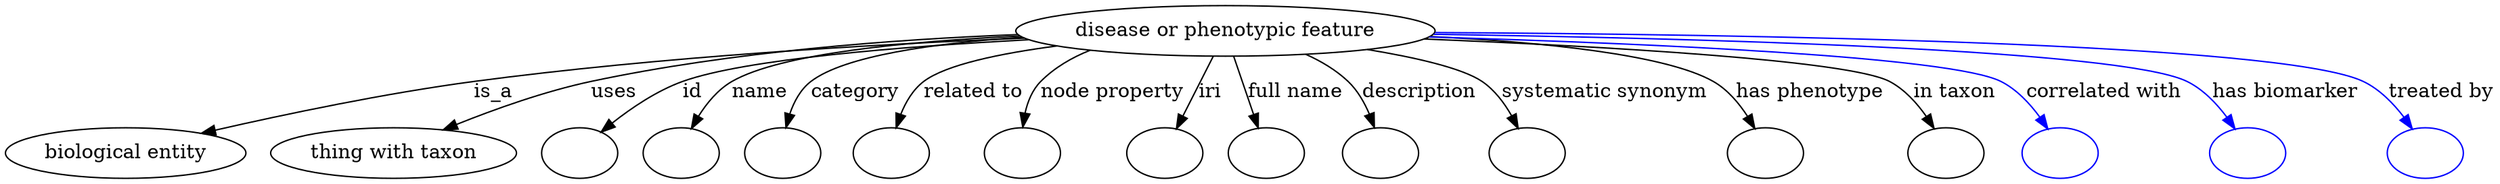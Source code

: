digraph {
	graph [bb="0,0,1469.4,122"];
	node [label="\N"];
	"disease or phenotypic feature"	 [height=0.5,
		label="disease or phenotypic feature",
		pos="741.82,104",
		width=3.1523];
	"biological entity"	 [height=0.5,
		pos="67.823,18",
		width=1.884];
	"disease or phenotypic feature" -> "biological entity"	 [label=is_a,
		lp="304.1,61",
		pos="e,118.74,30.024 631.89,99.309 540.59,94.43 407.48,85.037 292.27,68 225.93,58.191 210.24,50.744 144.82,36 139.55,34.811 134.08,33.563 \
128.59,32.3"];
	"thing with taxon"	 [height=0.5,
		pos="221.82,18",
		width=1.891];
	"disease or phenotypic feature" -> "thing with taxon"	 [label=uses,
		lp="379.88,61",
		pos="e,258.62,33.301 630.69,100.12 555.71,95.85 454.92,86.867 367.71,68 333.65,60.631 296.52,47.831 268.23,37.027"];
	id	 [color=black,
		height=0.5,
		label="",
		pos="334.82,18",
		width=0.75];
	"disease or phenotypic feature" -> id	 [color=black,
		label=id,
		lp="433.27,61",
		pos="e,353.62,31.019 638.59,96.465 562.27,90.094 465.24,80.084 426.93,68 403.88,60.728 379.95,47.539 362.26,36.533",
		style=solid];
	name	 [color=black,
		height=0.5,
		label="",
		pos="406.82,18",
		width=0.75];
	"disease or phenotypic feature" -> name	 [color=black,
		label=name,
		lp="476.98,61",
		pos="e,419.84,34.343 636.91,97.122 570.7,91.523 492.11,82.191 461.51,68 448.43,61.936 436.32,51.602 426.84,41.898",
		style=solid];
	category	 [color=black,
		height=0.5,
		label="",
		pos="478.82,18",
		width=0.75];
	"disease or phenotypic feature" -> category	 [color=black,
		label=category,
		lp="532.92,61",
		pos="e,484.82,35.595 638.12,96.643 586.18,91.267 529.9,82.341 508.63,68 500.26,62.358 493.88,53.508 489.22,44.811",
		style=solid];
	"related to"	 [color=black,
		height=0.5,
		label="",
		pos="550.82,18",
		width=0.75];
	"disease or phenotypic feature" -> "related to"	 [color=black,
		label="related to",
		lp="598.06,61",
		pos="e,553.91,36.248 652.58,92.857 618.31,87.016 584.31,78.795 571.35,68 564.58,62.363 560.02,54.14 556.95,45.984",
		style=solid];
	"node property"	 [color=black,
		height=0.5,
		label="",
		pos="623.82,18",
		width=0.75];
	"disease or phenotypic feature" -> "node property"	 [color=black,
		label="node property",
		lp="673.89,61",
		pos="e,623.53,36.162 679.98,88.861 660.08,82.827 641.42,75.529 634.68,68 629.32,62.018 626.4,54.027 624.85,46.191",
		style=solid];
	iri	 [color=black,
		height=0.5,
		label="",
		pos="695.82,18",
		width=0.75];
	"disease or phenotypic feature" -> iri	 [color=black,
		label=iri,
		lp="728.04,61",
		pos="e,704.94,35.042 732.07,85.762 725.55,73.583 716.89,57.385 709.66,43.879",
		style=solid];
	"full name"	 [color=black,
		height=0.5,
		label="",
		pos="767.82,18",
		width=0.75];
	"disease or phenotypic feature" -> "full name"	 [color=black,
		label="full name",
		lp="783.45,61",
		pos="e,762.41,35.917 747.34,85.762 750.84,74.168 755.45,58.931 759.41,45.843",
		style=solid];
	description	 [color=black,
		height=0.5,
		label="",
		pos="839.82,18",
		width=0.75];
	"disease or phenotypic feature" -> description	 [color=black,
		label=description,
		lp="855.93,61",
		pos="e,833.72,35.93 786.2,87.276 796.09,82.138 805.95,75.745 813.82,68 820.34,61.587 825.56,53.195 829.57,45.122",
		style=solid];
	"systematic synonym"	 [color=black,
		height=0.5,
		label="",
		pos="920.82,18",
		width=0.75];
	"disease or phenotypic feature" -> "systematic synonym"	 [color=black,
		label="systematic synonym",
		lp="961.79,61",
		pos="e,914.32,35.771 819.62,90.853 849.33,84.676 878.92,76.746 890.82,68 898.85,62.101 905.14,53.349 909.84,44.809",
		style=solid];
	"has phenotype"	 [color=black,
		height=0.5,
		label="",
		pos="1057.8,18",
		width=0.75];
	"disease or phenotypic feature" -> "has phenotype"	 [color=black,
		label="has phenotype",
		lp="1078.1,61",
		pos="e,1050.1,35.745 851.03,99.039 917.25,94.314 994.31,85.239 1022.8,68 1032.1,62.409 1039.5,53.335 1045.1,44.442",
		style=solid];
	"in taxon"	 [color=black,
		height=0.5,
		label="",
		pos="1158.8,18",
		width=0.75];
	"disease or phenotypic feature" -> "in taxon"	 [color=black,
		label="in taxon",
		lp="1160.6,61",
		pos="e,1150.8,35.405 849.9,98.254 953.84,92.007 1098.6,81.136 1121.8,68 1131.6,62.504 1139.5,53.279 1145.4,44.239",
		style=solid];
	"correlated with"	 [color=blue,
		height=0.5,
		label="",
		pos="1230.8,18",
		width=0.75];
	"disease or phenotypic feature" -> "correlated with"	 [color=blue,
		label="correlated with",
		lp="1247,61",
		pos="e,1220.8,35.024 851.75,99.401 973.81,93.62 1157.6,82.65 1186.8,68 1197.9,62.443 1207.4,52.774 1214.7,43.41",
		style=solid];
	"has biomarker"	 [color=blue,
		height=0.5,
		label="",
		pos="1335.8,18",
		width=0.75];
	"disease or phenotypic feature" -> "has biomarker"	 [color=blue,
		label="has biomarker",
		lp="1351.7,61",
		pos="e,1326.2,35.086 854.11,101.3 1003.9,96.984 1254.7,87.022 1292.8,68 1303.8,62.52 1313.1,52.864 1320.3,43.489",
		style=solid];
	"treated by"	 [color=blue,
		height=0.5,
		label="",
		pos="1438.8,18",
		width=0.75];
	"disease or phenotypic feature" -> "treated by"	 [color=blue,
		label="treated by",
		lp="1441.6,61",
		pos="e,1429.2,35.131 855.01,102.57 1029.4,99.658 1348.7,91.196 1395.8,68 1406.8,62.577 1416.2,52.929 1423.3,43.546",
		style=solid];
}
